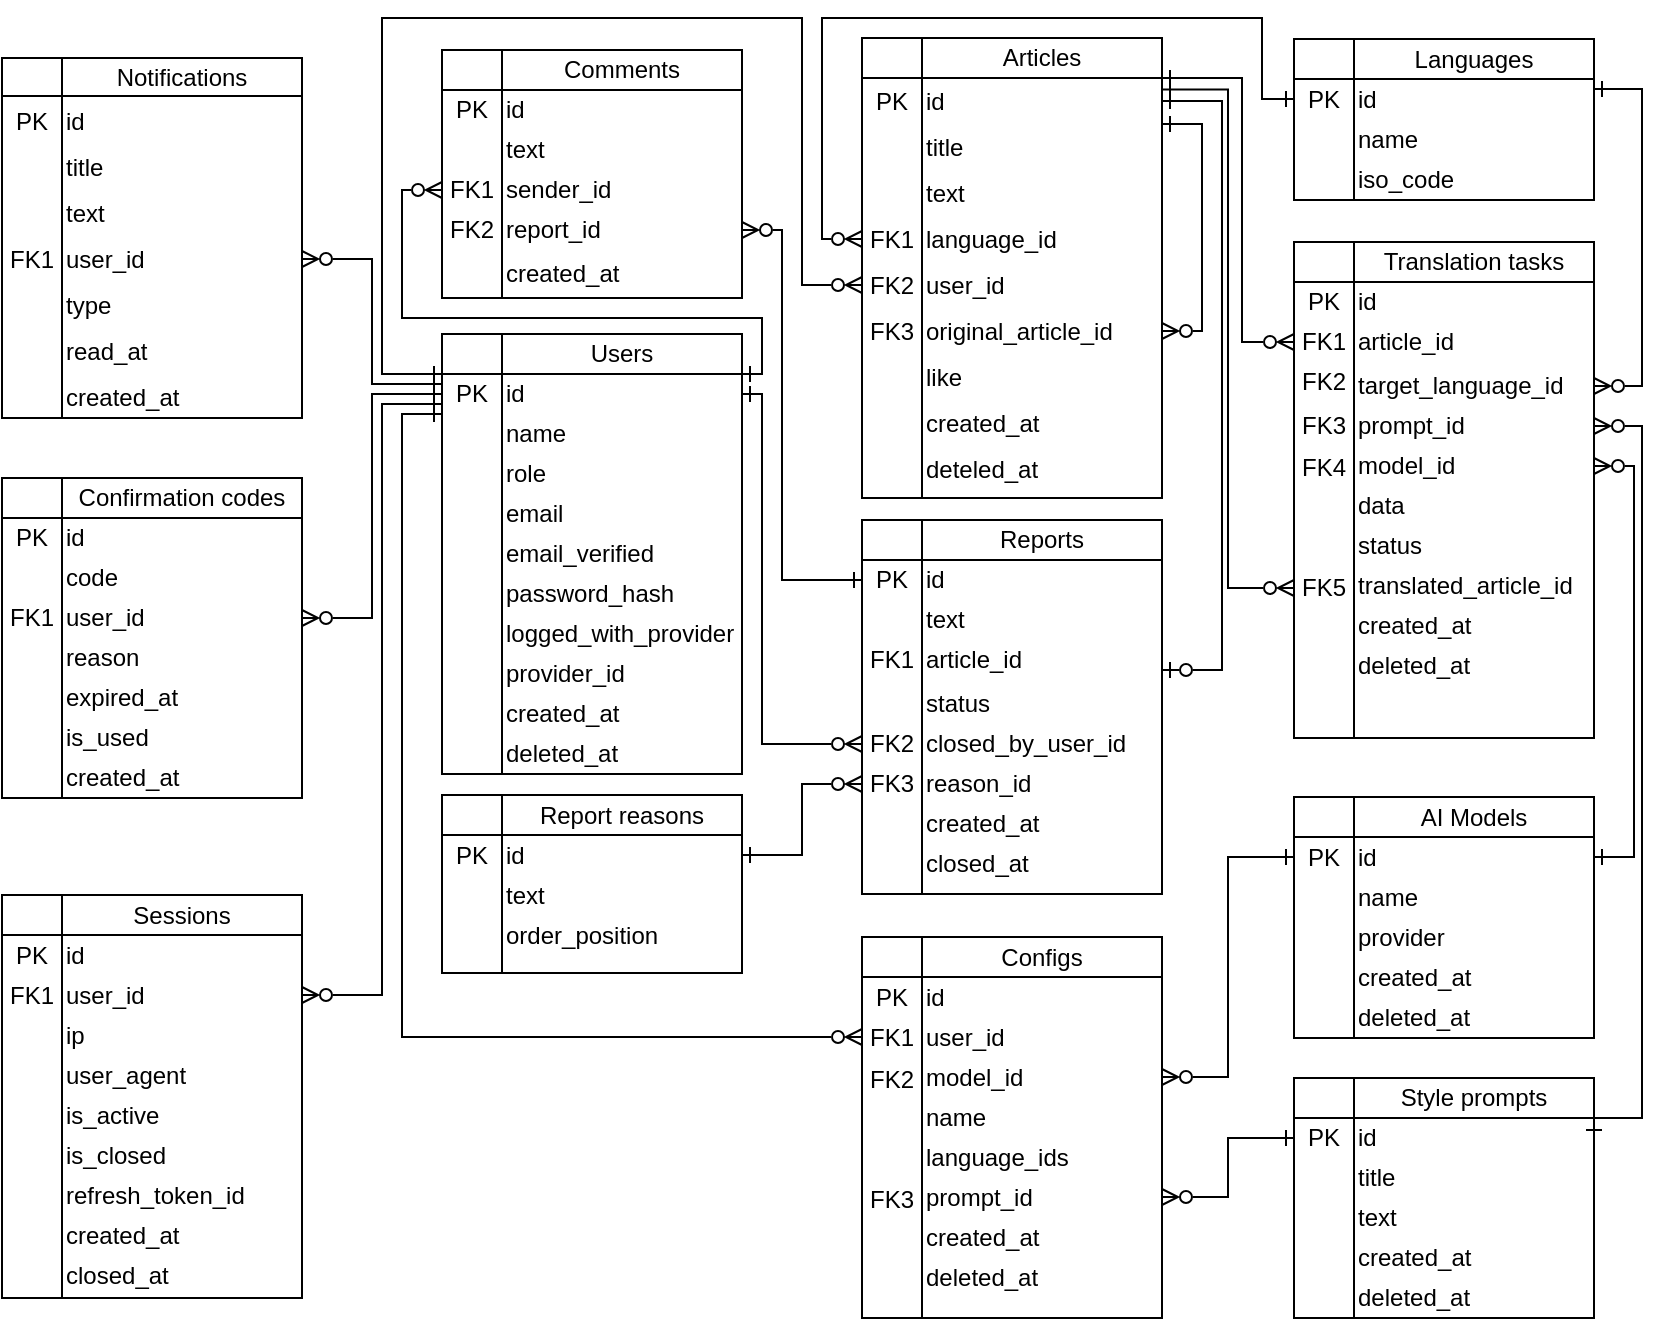 <mxfile version="24.8.3">
  <diagram name="Страница — 1" id="ZFX-WdE172iCxwusnQc_">
    <mxGraphModel dx="1402" dy="414" grid="1" gridSize="10" guides="1" tooltips="1" connect="1" arrows="1" fold="1" page="1" pageScale="1" pageWidth="827" pageHeight="1169" math="0" shadow="0">
      <root>
        <mxCell id="0" />
        <mxCell id="1" parent="0" />
        <mxCell id="6LV5nUp8noVy1dfyO0To-33" value="" style="shape=internalStorage;whiteSpace=wrap;html=1;backgroundOutline=1;dx=30;dy=20;" parent="1" vertex="1">
          <mxGeometry x="-30" y="430" width="150" height="160" as="geometry" />
        </mxCell>
        <mxCell id="6LV5nUp8noVy1dfyO0To-34" value="Confirmation codes" style="text;html=1;align=center;verticalAlign=middle;whiteSpace=wrap;rounded=0;" parent="1" vertex="1">
          <mxGeometry y="430" width="120" height="20" as="geometry" />
        </mxCell>
        <mxCell id="6LV5nUp8noVy1dfyO0To-35" value="id" style="text;html=1;align=left;verticalAlign=middle;whiteSpace=wrap;rounded=0;" parent="1" vertex="1">
          <mxGeometry y="450" width="120" height="20" as="geometry" />
        </mxCell>
        <mxCell id="6LV5nUp8noVy1dfyO0To-36" value="code" style="text;html=1;align=left;verticalAlign=middle;whiteSpace=wrap;rounded=0;" parent="1" vertex="1">
          <mxGeometry y="470" width="120" height="20" as="geometry" />
        </mxCell>
        <mxCell id="6LV5nUp8noVy1dfyO0To-37" value="user_id" style="text;html=1;align=left;verticalAlign=middle;whiteSpace=wrap;rounded=0;" parent="1" vertex="1">
          <mxGeometry y="490" width="120" height="20" as="geometry" />
        </mxCell>
        <mxCell id="6LV5nUp8noVy1dfyO0To-38" value="expired_at" style="text;html=1;align=left;verticalAlign=middle;whiteSpace=wrap;rounded=0;" parent="1" vertex="1">
          <mxGeometry y="530" width="120" height="20" as="geometry" />
        </mxCell>
        <mxCell id="6LV5nUp8noVy1dfyO0To-39" value="is_used" style="text;html=1;align=left;verticalAlign=middle;whiteSpace=wrap;rounded=0;" parent="1" vertex="1">
          <mxGeometry y="550" width="120" height="20" as="geometry" />
        </mxCell>
        <mxCell id="6LV5nUp8noVy1dfyO0To-45" value="PK" style="text;html=1;align=center;verticalAlign=middle;whiteSpace=wrap;rounded=0;" parent="1" vertex="1">
          <mxGeometry x="-30" y="450" width="30" height="20" as="geometry" />
        </mxCell>
        <mxCell id="6LV5nUp8noVy1dfyO0To-19" value="" style="shape=internalStorage;whiteSpace=wrap;html=1;backgroundOutline=1;dx=30;dy=20;" parent="1" vertex="1">
          <mxGeometry x="-30" y="638.5" width="150" height="201.5" as="geometry" />
        </mxCell>
        <mxCell id="6LV5nUp8noVy1dfyO0To-20" value="Sessions" style="text;html=1;align=center;verticalAlign=middle;whiteSpace=wrap;rounded=0;" parent="1" vertex="1">
          <mxGeometry y="638.5" width="120" height="20" as="geometry" />
        </mxCell>
        <mxCell id="6LV5nUp8noVy1dfyO0To-21" value="id" style="text;html=1;align=left;verticalAlign=middle;whiteSpace=wrap;rounded=0;" parent="1" vertex="1">
          <mxGeometry y="658.5" width="120" height="20" as="geometry" />
        </mxCell>
        <mxCell id="6LV5nUp8noVy1dfyO0To-22" value="user_id" style="text;html=1;align=left;verticalAlign=middle;whiteSpace=wrap;rounded=0;" parent="1" vertex="1">
          <mxGeometry y="678.5" width="120" height="20" as="geometry" />
        </mxCell>
        <mxCell id="6LV5nUp8noVy1dfyO0To-23" value="ip" style="text;html=1;align=left;verticalAlign=middle;whiteSpace=wrap;rounded=0;" parent="1" vertex="1">
          <mxGeometry y="698.5" width="120" height="20" as="geometry" />
        </mxCell>
        <mxCell id="6LV5nUp8noVy1dfyO0To-24" value="is_active" style="text;html=1;align=left;verticalAlign=middle;whiteSpace=wrap;rounded=0;" parent="1" vertex="1">
          <mxGeometry y="738.5" width="120" height="20" as="geometry" />
        </mxCell>
        <mxCell id="6LV5nUp8noVy1dfyO0To-25" value="is_closed" style="text;html=1;align=left;verticalAlign=middle;whiteSpace=wrap;rounded=0;" parent="1" vertex="1">
          <mxGeometry y="758.5" width="120" height="20" as="geometry" />
        </mxCell>
        <mxCell id="6LV5nUp8noVy1dfyO0To-31" value="PK" style="text;html=1;align=center;verticalAlign=middle;whiteSpace=wrap;rounded=0;" parent="1" vertex="1">
          <mxGeometry x="-30" y="658.5" width="30" height="20" as="geometry" />
        </mxCell>
        <mxCell id="6LV5nUp8noVy1dfyO0To-46" value="created_at" style="text;html=1;align=left;verticalAlign=middle;whiteSpace=wrap;rounded=0;" parent="1" vertex="1">
          <mxGeometry y="570" width="120" height="20" as="geometry" />
        </mxCell>
        <mxCell id="6LV5nUp8noVy1dfyO0To-47" value="created_at" style="text;html=1;align=left;verticalAlign=middle;whiteSpace=wrap;rounded=0;" parent="1" vertex="1">
          <mxGeometry y="798.5" width="120" height="20" as="geometry" />
        </mxCell>
        <mxCell id="6LV5nUp8noVy1dfyO0To-48" value="closed_at" style="text;html=1;align=left;verticalAlign=middle;whiteSpace=wrap;rounded=0;" parent="1" vertex="1">
          <mxGeometry y="818.5" width="120" height="20" as="geometry" />
        </mxCell>
        <mxCell id="6LV5nUp8noVy1dfyO0To-49" value="FK1" style="text;html=1;align=center;verticalAlign=middle;whiteSpace=wrap;rounded=0;" parent="1" vertex="1">
          <mxGeometry x="-30" y="490" width="30" height="20" as="geometry" />
        </mxCell>
        <mxCell id="6LV5nUp8noVy1dfyO0To-50" value="FK1" style="text;html=1;align=center;verticalAlign=middle;whiteSpace=wrap;rounded=0;" parent="1" vertex="1">
          <mxGeometry x="-30" y="678.5" width="30" height="20" as="geometry" />
        </mxCell>
        <mxCell id="6LV5nUp8noVy1dfyO0To-1" value="" style="shape=internalStorage;whiteSpace=wrap;html=1;backgroundOutline=1;dx=30;dy=20;" parent="1" vertex="1">
          <mxGeometry x="190" y="358" width="150" height="220" as="geometry" />
        </mxCell>
        <mxCell id="6LV5nUp8noVy1dfyO0To-3" value="Users" style="text;html=1;align=center;verticalAlign=middle;whiteSpace=wrap;rounded=0;" parent="1" vertex="1">
          <mxGeometry x="220" y="358" width="120" height="20" as="geometry" />
        </mxCell>
        <mxCell id="URxhVJJjDdqjSUcicKR7-37" style="edgeStyle=orthogonalEdgeStyle;rounded=0;orthogonalLoop=1;jettySize=auto;html=1;exitX=1;exitY=0.5;exitDx=0;exitDy=0;entryX=0;entryY=0.5;entryDx=0;entryDy=0;startArrow=ERone;startFill=0;endArrow=ERzeroToMany;endFill=0;" parent="1" source="6LV5nUp8noVy1dfyO0To-4" target="6LV5nUp8noVy1dfyO0To-130" edge="1">
          <mxGeometry relative="1" as="geometry">
            <Array as="points">
              <mxPoint x="350" y="388" />
              <mxPoint x="350" y="563" />
            </Array>
          </mxGeometry>
        </mxCell>
        <mxCell id="gyIT-0pAaOIaWG7ClcJY-2" style="edgeStyle=orthogonalEdgeStyle;rounded=0;orthogonalLoop=1;jettySize=auto;html=1;exitX=1;exitY=0;exitDx=0;exitDy=0;entryX=0;entryY=0.5;entryDx=0;entryDy=0;startArrow=ERone;startFill=0;endArrow=ERzeroToMany;endFill=0;" edge="1" parent="1" source="6LV5nUp8noVy1dfyO0To-4" target="6LV5nUp8noVy1dfyO0To-143">
          <mxGeometry relative="1" as="geometry">
            <Array as="points">
              <mxPoint x="350" y="378" />
              <mxPoint x="350" y="350" />
              <mxPoint x="170" y="350" />
              <mxPoint x="170" y="286" />
            </Array>
          </mxGeometry>
        </mxCell>
        <mxCell id="6LV5nUp8noVy1dfyO0To-4" value="id" style="text;html=1;align=left;verticalAlign=middle;whiteSpace=wrap;rounded=0;" parent="1" vertex="1">
          <mxGeometry x="220" y="378" width="120" height="20" as="geometry" />
        </mxCell>
        <mxCell id="6LV5nUp8noVy1dfyO0To-5" value="name" style="text;html=1;align=left;verticalAlign=middle;whiteSpace=wrap;rounded=0;" parent="1" vertex="1">
          <mxGeometry x="220" y="398" width="120" height="20" as="geometry" />
        </mxCell>
        <mxCell id="6LV5nUp8noVy1dfyO0To-6" value="role" style="text;html=1;align=left;verticalAlign=middle;whiteSpace=wrap;rounded=0;" parent="1" vertex="1">
          <mxGeometry x="220" y="418" width="120" height="20" as="geometry" />
        </mxCell>
        <mxCell id="6LV5nUp8noVy1dfyO0To-7" value="email" style="text;html=1;align=left;verticalAlign=middle;whiteSpace=wrap;rounded=0;" parent="1" vertex="1">
          <mxGeometry x="220" y="438" width="120" height="20" as="geometry" />
        </mxCell>
        <mxCell id="6LV5nUp8noVy1dfyO0To-8" value="email_verified" style="text;html=1;align=left;verticalAlign=middle;whiteSpace=wrap;rounded=0;" parent="1" vertex="1">
          <mxGeometry x="220" y="458" width="120" height="20" as="geometry" />
        </mxCell>
        <mxCell id="6LV5nUp8noVy1dfyO0To-9" value="password_hash" style="text;html=1;align=left;verticalAlign=middle;whiteSpace=wrap;rounded=0;" parent="1" vertex="1">
          <mxGeometry x="220" y="478" width="120" height="20" as="geometry" />
        </mxCell>
        <mxCell id="6LV5nUp8noVy1dfyO0To-10" value="logged_with_provider" style="text;html=1;align=left;verticalAlign=middle;whiteSpace=wrap;rounded=0;" parent="1" vertex="1">
          <mxGeometry x="220" y="498" width="120" height="20" as="geometry" />
        </mxCell>
        <mxCell id="6LV5nUp8noVy1dfyO0To-12" value="provider_id" style="text;html=1;align=left;verticalAlign=middle;whiteSpace=wrap;rounded=0;" parent="1" vertex="1">
          <mxGeometry x="220" y="518" width="120" height="20" as="geometry" />
        </mxCell>
        <mxCell id="6LV5nUp8noVy1dfyO0To-13" value="created_at" style="text;html=1;align=left;verticalAlign=middle;whiteSpace=wrap;rounded=0;" parent="1" vertex="1">
          <mxGeometry x="220" y="538" width="120" height="20" as="geometry" />
        </mxCell>
        <mxCell id="6LV5nUp8noVy1dfyO0To-14" value="deleted_at" style="text;html=1;align=left;verticalAlign=middle;whiteSpace=wrap;rounded=0;" parent="1" vertex="1">
          <mxGeometry x="220" y="558" width="120" height="20" as="geometry" />
        </mxCell>
        <mxCell id="URxhVJJjDdqjSUcicKR7-40" style="edgeStyle=orthogonalEdgeStyle;rounded=0;orthogonalLoop=1;jettySize=auto;html=1;exitX=0;exitY=0;exitDx=0;exitDy=0;entryX=0;entryY=0.5;entryDx=0;entryDy=0;startArrow=ERone;startFill=0;endArrow=ERzeroToMany;endFill=0;" parent="1" source="6LV5nUp8noVy1dfyO0To-15" target="6LV5nUp8noVy1dfyO0To-77" edge="1">
          <mxGeometry relative="1" as="geometry">
            <Array as="points">
              <mxPoint x="160" y="378" />
              <mxPoint x="160" y="200" />
              <mxPoint x="370" y="200" />
              <mxPoint x="370" y="334" />
            </Array>
          </mxGeometry>
        </mxCell>
        <mxCell id="URxhVJJjDdqjSUcicKR7-41" style="edgeStyle=orthogonalEdgeStyle;rounded=0;orthogonalLoop=1;jettySize=auto;html=1;exitX=0;exitY=0.25;exitDx=0;exitDy=0;entryX=1;entryY=0.5;entryDx=0;entryDy=0;startArrow=ERone;startFill=0;endArrow=ERzeroToMany;endFill=0;" parent="1" source="6LV5nUp8noVy1dfyO0To-15" target="6LV5nUp8noVy1dfyO0To-84" edge="1">
          <mxGeometry relative="1" as="geometry" />
        </mxCell>
        <mxCell id="URxhVJJjDdqjSUcicKR7-42" style="edgeStyle=orthogonalEdgeStyle;rounded=0;orthogonalLoop=1;jettySize=auto;html=1;exitX=0;exitY=0.5;exitDx=0;exitDy=0;entryX=1;entryY=0.5;entryDx=0;entryDy=0;startArrow=ERone;startFill=0;endArrow=ERzeroToMany;endFill=0;" parent="1" source="6LV5nUp8noVy1dfyO0To-15" target="6LV5nUp8noVy1dfyO0To-37" edge="1">
          <mxGeometry relative="1" as="geometry" />
        </mxCell>
        <mxCell id="URxhVJJjDdqjSUcicKR7-43" style="edgeStyle=orthogonalEdgeStyle;rounded=0;orthogonalLoop=1;jettySize=auto;html=1;exitX=0;exitY=0.75;exitDx=0;exitDy=0;entryX=1;entryY=0.5;entryDx=0;entryDy=0;startArrow=ERone;startFill=0;endArrow=ERzeroToMany;endFill=0;" parent="1" source="6LV5nUp8noVy1dfyO0To-15" target="6LV5nUp8noVy1dfyO0To-22" edge="1">
          <mxGeometry relative="1" as="geometry">
            <Array as="points">
              <mxPoint x="160" y="393" />
              <mxPoint x="160" y="689" />
            </Array>
          </mxGeometry>
        </mxCell>
        <mxCell id="gyIT-0pAaOIaWG7ClcJY-1" style="edgeStyle=orthogonalEdgeStyle;rounded=0;orthogonalLoop=1;jettySize=auto;html=1;exitX=0;exitY=1;exitDx=0;exitDy=0;entryX=0;entryY=0.5;entryDx=0;entryDy=0;startArrow=ERone;startFill=0;endArrow=ERzeroToMany;endFill=0;" edge="1" parent="1" source="6LV5nUp8noVy1dfyO0To-15" target="G2iC6kTOo3n6NB2YhTY6-26">
          <mxGeometry relative="1" as="geometry">
            <mxPoint x="180" y="730.8" as="targetPoint" />
            <Array as="points">
              <mxPoint x="170" y="398" />
              <mxPoint x="170" y="709" />
            </Array>
          </mxGeometry>
        </mxCell>
        <mxCell id="6LV5nUp8noVy1dfyO0To-15" value="PK" style="text;html=1;align=center;verticalAlign=middle;whiteSpace=wrap;rounded=0;" parent="1" vertex="1">
          <mxGeometry x="190" y="378" width="30" height="20" as="geometry" />
        </mxCell>
        <mxCell id="6LV5nUp8noVy1dfyO0To-63" value="" style="shape=internalStorage;whiteSpace=wrap;html=1;backgroundOutline=1;dx=30;dy=20;" parent="1" vertex="1">
          <mxGeometry x="400" y="210" width="150" height="230" as="geometry" />
        </mxCell>
        <mxCell id="6LV5nUp8noVy1dfyO0To-64" value="Articles" style="text;html=1;align=center;verticalAlign=middle;whiteSpace=wrap;rounded=0;" parent="1" vertex="1">
          <mxGeometry x="430" y="210" width="120" height="19" as="geometry" />
        </mxCell>
        <mxCell id="URxhVJJjDdqjSUcicKR7-27" style="edgeStyle=orthogonalEdgeStyle;rounded=0;orthogonalLoop=1;jettySize=auto;html=1;exitX=1;exitY=0;exitDx=0;exitDy=0;entryX=0;entryY=0.5;entryDx=0;entryDy=0;endArrow=ERzeroToMany;endFill=0;startArrow=ERone;startFill=0;" parent="1" source="6LV5nUp8noVy1dfyO0To-65" target="6LV5nUp8noVy1dfyO0To-161" edge="1">
          <mxGeometry relative="1" as="geometry">
            <Array as="points">
              <mxPoint x="590" y="230" />
              <mxPoint x="590" y="362" />
            </Array>
          </mxGeometry>
        </mxCell>
        <mxCell id="URxhVJJjDdqjSUcicKR7-29" style="edgeStyle=orthogonalEdgeStyle;rounded=0;orthogonalLoop=1;jettySize=auto;html=1;exitX=1;exitY=0.5;exitDx=0;exitDy=0;entryX=1;entryY=0.75;entryDx=0;entryDy=0;startArrow=ERone;startFill=0;endArrow=ERzeroToOne;endFill=0;" parent="1" source="6LV5nUp8noVy1dfyO0To-65" target="6LV5nUp8noVy1dfyO0To-124" edge="1">
          <mxGeometry relative="1" as="geometry">
            <Array as="points">
              <mxPoint x="580" y="242" />
              <mxPoint x="580" y="526" />
            </Array>
          </mxGeometry>
        </mxCell>
        <mxCell id="URxhVJJjDdqjSUcicKR7-33" style="edgeStyle=orthogonalEdgeStyle;rounded=0;orthogonalLoop=1;jettySize=auto;html=1;exitX=1;exitY=1;exitDx=0;exitDy=0;entryX=1;entryY=0.5;entryDx=0;entryDy=0;startArrow=ERone;startFill=0;endArrow=ERzeroToMany;endFill=0;" parent="1" source="6LV5nUp8noVy1dfyO0To-65" target="6LV5nUp8noVy1dfyO0To-71" edge="1">
          <mxGeometry relative="1" as="geometry">
            <Array as="points">
              <mxPoint x="570" y="253" />
              <mxPoint x="570" y="356" />
            </Array>
          </mxGeometry>
        </mxCell>
        <mxCell id="6LV5nUp8noVy1dfyO0To-65" value="id" style="text;html=1;align=left;verticalAlign=middle;whiteSpace=wrap;rounded=0;" parent="1" vertex="1">
          <mxGeometry x="430" y="230" width="120" height="23" as="geometry" />
        </mxCell>
        <mxCell id="6LV5nUp8noVy1dfyO0To-66" value="title" style="text;html=1;align=left;verticalAlign=middle;whiteSpace=wrap;rounded=0;" parent="1" vertex="1">
          <mxGeometry x="430" y="253" width="120" height="23" as="geometry" />
        </mxCell>
        <mxCell id="6LV5nUp8noVy1dfyO0To-67" value="text" style="text;html=1;align=left;verticalAlign=middle;whiteSpace=wrap;rounded=0;" parent="1" vertex="1">
          <mxGeometry x="430" y="276" width="120" height="23" as="geometry" />
        </mxCell>
        <mxCell id="6LV5nUp8noVy1dfyO0To-68" value="language_id" style="text;html=1;align=left;verticalAlign=middle;whiteSpace=wrap;rounded=0;" parent="1" vertex="1">
          <mxGeometry x="430" y="299" width="120" height="23" as="geometry" />
        </mxCell>
        <mxCell id="6LV5nUp8noVy1dfyO0To-69" value="user_id" style="text;html=1;align=left;verticalAlign=middle;whiteSpace=wrap;rounded=0;" parent="1" vertex="1">
          <mxGeometry x="430" y="322" width="120" height="23" as="geometry" />
        </mxCell>
        <mxCell id="6LV5nUp8noVy1dfyO0To-70" value="PK" style="text;html=1;align=center;verticalAlign=middle;whiteSpace=wrap;rounded=0;" parent="1" vertex="1">
          <mxGeometry x="400" y="230" width="30" height="23" as="geometry" />
        </mxCell>
        <mxCell id="6LV5nUp8noVy1dfyO0To-71" value="original_article_id" style="text;html=1;align=left;verticalAlign=middle;whiteSpace=wrap;rounded=0;" parent="1" vertex="1">
          <mxGeometry x="430" y="345" width="120" height="23" as="geometry" />
        </mxCell>
        <mxCell id="6LV5nUp8noVy1dfyO0To-72" value="like" style="text;html=1;align=left;verticalAlign=middle;whiteSpace=wrap;rounded=0;" parent="1" vertex="1">
          <mxGeometry x="430" y="368" width="120" height="23" as="geometry" />
        </mxCell>
        <mxCell id="6LV5nUp8noVy1dfyO0To-74" value="created_at" style="text;html=1;align=left;verticalAlign=middle;whiteSpace=wrap;rounded=0;" parent="1" vertex="1">
          <mxGeometry x="430" y="391" width="120" height="23" as="geometry" />
        </mxCell>
        <mxCell id="6LV5nUp8noVy1dfyO0To-75" value="deteled_at" style="text;html=1;align=left;verticalAlign=middle;whiteSpace=wrap;rounded=0;" parent="1" vertex="1">
          <mxGeometry x="430" y="414" width="120" height="23" as="geometry" />
        </mxCell>
        <mxCell id="6LV5nUp8noVy1dfyO0To-76" value="FK1" style="text;html=1;align=center;verticalAlign=middle;whiteSpace=wrap;rounded=0;" parent="1" vertex="1">
          <mxGeometry x="400" y="299" width="30" height="23" as="geometry" />
        </mxCell>
        <mxCell id="6LV5nUp8noVy1dfyO0To-77" value="FK2" style="text;html=1;align=center;verticalAlign=middle;whiteSpace=wrap;rounded=0;" parent="1" vertex="1">
          <mxGeometry x="400" y="322" width="30" height="23" as="geometry" />
        </mxCell>
        <mxCell id="6LV5nUp8noVy1dfyO0To-78" value="FK3" style="text;html=1;align=center;verticalAlign=middle;whiteSpace=wrap;rounded=0;" parent="1" vertex="1">
          <mxGeometry x="400" y="345" width="30" height="23" as="geometry" />
        </mxCell>
        <mxCell id="6LV5nUp8noVy1dfyO0To-79" value="" style="shape=internalStorage;whiteSpace=wrap;html=1;backgroundOutline=1;dx=30;dy=19;" parent="1" vertex="1">
          <mxGeometry x="-30" y="220" width="150" height="180" as="geometry" />
        </mxCell>
        <mxCell id="6LV5nUp8noVy1dfyO0To-80" value="Notifications" style="text;html=1;align=center;verticalAlign=middle;whiteSpace=wrap;rounded=0;" parent="1" vertex="1">
          <mxGeometry y="220" width="120" height="19" as="geometry" />
        </mxCell>
        <mxCell id="6LV5nUp8noVy1dfyO0To-81" value="id" style="text;html=1;align=left;verticalAlign=middle;whiteSpace=wrap;rounded=0;" parent="1" vertex="1">
          <mxGeometry y="240" width="120" height="23" as="geometry" />
        </mxCell>
        <mxCell id="6LV5nUp8noVy1dfyO0To-82" value="title" style="text;html=1;align=left;verticalAlign=middle;whiteSpace=wrap;rounded=0;" parent="1" vertex="1">
          <mxGeometry y="263" width="120" height="23" as="geometry" />
        </mxCell>
        <mxCell id="6LV5nUp8noVy1dfyO0To-83" value="text" style="text;html=1;align=left;verticalAlign=middle;whiteSpace=wrap;rounded=0;" parent="1" vertex="1">
          <mxGeometry y="286" width="120" height="23" as="geometry" />
        </mxCell>
        <mxCell id="6LV5nUp8noVy1dfyO0To-84" value="user_id" style="text;html=1;align=left;verticalAlign=middle;whiteSpace=wrap;rounded=0;" parent="1" vertex="1">
          <mxGeometry y="309" width="120" height="23" as="geometry" />
        </mxCell>
        <mxCell id="6LV5nUp8noVy1dfyO0To-86" value="PK" style="text;html=1;align=center;verticalAlign=middle;whiteSpace=wrap;rounded=0;" parent="1" vertex="1">
          <mxGeometry x="-30" y="240" width="30" height="23" as="geometry" />
        </mxCell>
        <mxCell id="6LV5nUp8noVy1dfyO0To-94" value="type" style="text;html=1;align=left;verticalAlign=middle;whiteSpace=wrap;rounded=0;" parent="1" vertex="1">
          <mxGeometry y="332" width="120" height="23" as="geometry" />
        </mxCell>
        <mxCell id="6LV5nUp8noVy1dfyO0To-95" value="read_at" style="text;html=1;align=left;verticalAlign=middle;whiteSpace=wrap;rounded=0;" parent="1" vertex="1">
          <mxGeometry y="355" width="120" height="23" as="geometry" />
        </mxCell>
        <mxCell id="6LV5nUp8noVy1dfyO0To-96" value="created_at" style="text;html=1;align=left;verticalAlign=middle;whiteSpace=wrap;rounded=0;" parent="1" vertex="1">
          <mxGeometry y="378" width="120" height="23" as="geometry" />
        </mxCell>
        <mxCell id="6LV5nUp8noVy1dfyO0To-97" value="FK1" style="text;html=1;align=center;verticalAlign=middle;whiteSpace=wrap;rounded=0;" parent="1" vertex="1">
          <mxGeometry x="-30" y="309" width="30" height="23" as="geometry" />
        </mxCell>
        <mxCell id="6LV5nUp8noVy1dfyO0To-109" value="" style="shape=internalStorage;whiteSpace=wrap;html=1;backgroundOutline=1;dx=30;dy=20;" parent="1" vertex="1">
          <mxGeometry x="190" y="588.5" width="150" height="89" as="geometry" />
        </mxCell>
        <mxCell id="6LV5nUp8noVy1dfyO0To-110" value="Report reasons" style="text;html=1;align=center;verticalAlign=middle;whiteSpace=wrap;rounded=0;" parent="1" vertex="1">
          <mxGeometry x="220" y="588.5" width="120" height="20" as="geometry" />
        </mxCell>
        <mxCell id="URxhVJJjDdqjSUcicKR7-38" style="edgeStyle=orthogonalEdgeStyle;rounded=0;orthogonalLoop=1;jettySize=auto;html=1;exitX=1;exitY=0.5;exitDx=0;exitDy=0;entryX=0;entryY=0.5;entryDx=0;entryDy=0;startArrow=ERone;startFill=0;endArrow=ERzeroToMany;endFill=0;" parent="1" source="6LV5nUp8noVy1dfyO0To-111" target="G2iC6kTOo3n6NB2YhTY6-32" edge="1">
          <mxGeometry relative="1" as="geometry" />
        </mxCell>
        <mxCell id="6LV5nUp8noVy1dfyO0To-111" value="id" style="text;html=1;align=left;verticalAlign=middle;whiteSpace=wrap;rounded=0;" parent="1" vertex="1">
          <mxGeometry x="220" y="608.5" width="120" height="20" as="geometry" />
        </mxCell>
        <mxCell id="6LV5nUp8noVy1dfyO0To-112" value="text" style="text;html=1;align=left;verticalAlign=middle;whiteSpace=wrap;rounded=0;" parent="1" vertex="1">
          <mxGeometry x="220" y="628.5" width="120" height="20" as="geometry" />
        </mxCell>
        <mxCell id="6LV5nUp8noVy1dfyO0To-113" value="order_position" style="text;html=1;align=left;verticalAlign=middle;whiteSpace=wrap;rounded=0;" parent="1" vertex="1">
          <mxGeometry x="220" y="648.5" width="120" height="20" as="geometry" />
        </mxCell>
        <mxCell id="6LV5nUp8noVy1dfyO0To-116" value="PK" style="text;html=1;align=center;verticalAlign=middle;whiteSpace=wrap;rounded=0;" parent="1" vertex="1">
          <mxGeometry x="190" y="608.5" width="30" height="20" as="geometry" />
        </mxCell>
        <mxCell id="6LV5nUp8noVy1dfyO0To-120" value="" style="shape=internalStorage;whiteSpace=wrap;html=1;backgroundOutline=1;dx=30;dy=20;" parent="1" vertex="1">
          <mxGeometry x="400" y="451" width="150" height="187" as="geometry" />
        </mxCell>
        <mxCell id="6LV5nUp8noVy1dfyO0To-121" value="Reports" style="text;html=1;align=center;verticalAlign=middle;whiteSpace=wrap;rounded=0;" parent="1" vertex="1">
          <mxGeometry x="430" y="451" width="120" height="20" as="geometry" />
        </mxCell>
        <mxCell id="6LV5nUp8noVy1dfyO0To-122" value="id" style="text;html=1;align=left;verticalAlign=middle;whiteSpace=wrap;rounded=0;" parent="1" vertex="1">
          <mxGeometry x="430" y="471" width="120" height="20" as="geometry" />
        </mxCell>
        <mxCell id="6LV5nUp8noVy1dfyO0To-123" value="text" style="text;html=1;align=left;verticalAlign=middle;whiteSpace=wrap;rounded=0;" parent="1" vertex="1">
          <mxGeometry x="430" y="491" width="120" height="20" as="geometry" />
        </mxCell>
        <mxCell id="6LV5nUp8noVy1dfyO0To-124" value="article_id" style="text;html=1;align=left;verticalAlign=middle;whiteSpace=wrap;rounded=0;" parent="1" vertex="1">
          <mxGeometry x="430" y="511" width="120" height="20" as="geometry" />
        </mxCell>
        <mxCell id="URxhVJJjDdqjSUcicKR7-39" style="edgeStyle=orthogonalEdgeStyle;rounded=0;orthogonalLoop=1;jettySize=auto;html=1;exitX=0;exitY=0.5;exitDx=0;exitDy=0;entryX=1;entryY=0.5;entryDx=0;entryDy=0;startArrow=ERone;startFill=0;endArrow=ERzeroToMany;endFill=0;" parent="1" source="6LV5nUp8noVy1dfyO0To-125" target="6LV5nUp8noVy1dfyO0To-138" edge="1">
          <mxGeometry relative="1" as="geometry">
            <Array as="points">
              <mxPoint x="360" y="481" />
              <mxPoint x="360" y="306" />
            </Array>
          </mxGeometry>
        </mxCell>
        <mxCell id="6LV5nUp8noVy1dfyO0To-125" value="PK" style="text;html=1;align=center;verticalAlign=middle;whiteSpace=wrap;rounded=0;" parent="1" vertex="1">
          <mxGeometry x="400" y="471" width="30" height="20" as="geometry" />
        </mxCell>
        <mxCell id="6LV5nUp8noVy1dfyO0To-126" value="status" style="text;html=1;align=left;verticalAlign=middle;whiteSpace=wrap;rounded=0;" parent="1" vertex="1">
          <mxGeometry x="430" y="533" width="120" height="20" as="geometry" />
        </mxCell>
        <mxCell id="6LV5nUp8noVy1dfyO0To-127" value="reason_id" style="text;html=1;align=left;verticalAlign=middle;whiteSpace=wrap;rounded=0;" parent="1" vertex="1">
          <mxGeometry x="430" y="573" width="120" height="20" as="geometry" />
        </mxCell>
        <mxCell id="6LV5nUp8noVy1dfyO0To-128" value="closed_by_user_id" style="text;html=1;align=left;verticalAlign=middle;whiteSpace=wrap;rounded=0;" parent="1" vertex="1">
          <mxGeometry x="430" y="553" width="120" height="20" as="geometry" />
        </mxCell>
        <mxCell id="6LV5nUp8noVy1dfyO0To-129" value="FK1" style="text;html=1;align=center;verticalAlign=middle;whiteSpace=wrap;rounded=0;" parent="1" vertex="1">
          <mxGeometry x="400" y="511" width="30" height="20" as="geometry" />
        </mxCell>
        <mxCell id="6LV5nUp8noVy1dfyO0To-130" value="FK2" style="text;html=1;align=center;verticalAlign=middle;whiteSpace=wrap;rounded=0;" parent="1" vertex="1">
          <mxGeometry x="400" y="553" width="30" height="20" as="geometry" />
        </mxCell>
        <mxCell id="6LV5nUp8noVy1dfyO0To-131" value="created_at" style="text;html=1;align=left;verticalAlign=middle;whiteSpace=wrap;rounded=0;" parent="1" vertex="1">
          <mxGeometry x="430" y="593" width="120" height="20" as="geometry" />
        </mxCell>
        <mxCell id="6LV5nUp8noVy1dfyO0To-132" value="closed_at" style="text;html=1;align=left;verticalAlign=middle;whiteSpace=wrap;rounded=0;" parent="1" vertex="1">
          <mxGeometry x="430" y="613" width="120" height="20" as="geometry" />
        </mxCell>
        <mxCell id="6LV5nUp8noVy1dfyO0To-134" value="" style="shape=internalStorage;whiteSpace=wrap;html=1;backgroundOutline=1;dx=30;dy=20;" parent="1" vertex="1">
          <mxGeometry x="190" y="216" width="150" height="124" as="geometry" />
        </mxCell>
        <mxCell id="6LV5nUp8noVy1dfyO0To-135" value="Comments" style="text;html=1;align=center;verticalAlign=middle;whiteSpace=wrap;rounded=0;" parent="1" vertex="1">
          <mxGeometry x="220" y="216" width="120" height="20" as="geometry" />
        </mxCell>
        <mxCell id="6LV5nUp8noVy1dfyO0To-136" value="id" style="text;html=1;align=left;verticalAlign=middle;whiteSpace=wrap;rounded=0;" parent="1" vertex="1">
          <mxGeometry x="220" y="236" width="120" height="20" as="geometry" />
        </mxCell>
        <mxCell id="6LV5nUp8noVy1dfyO0To-137" value="text" style="text;html=1;align=left;verticalAlign=middle;whiteSpace=wrap;rounded=0;" parent="1" vertex="1">
          <mxGeometry x="220" y="256" width="120" height="20" as="geometry" />
        </mxCell>
        <mxCell id="6LV5nUp8noVy1dfyO0To-138" value="report_id" style="text;html=1;align=left;verticalAlign=middle;whiteSpace=wrap;rounded=0;" parent="1" vertex="1">
          <mxGeometry x="220" y="296" width="120" height="20" as="geometry" />
        </mxCell>
        <mxCell id="6LV5nUp8noVy1dfyO0To-139" value="PK" style="text;html=1;align=center;verticalAlign=middle;whiteSpace=wrap;rounded=0;" parent="1" vertex="1">
          <mxGeometry x="190" y="236" width="30" height="20" as="geometry" />
        </mxCell>
        <mxCell id="6LV5nUp8noVy1dfyO0To-140" value="sender_id" style="text;html=1;align=left;verticalAlign=middle;whiteSpace=wrap;rounded=0;" parent="1" vertex="1">
          <mxGeometry x="220" y="276" width="120" height="20" as="geometry" />
        </mxCell>
        <mxCell id="6LV5nUp8noVy1dfyO0To-141" value="created_at" style="text;html=1;align=left;verticalAlign=middle;whiteSpace=wrap;rounded=0;" parent="1" vertex="1">
          <mxGeometry x="220" y="318" width="120" height="20" as="geometry" />
        </mxCell>
        <mxCell id="6LV5nUp8noVy1dfyO0To-143" value="FK1" style="text;html=1;align=center;verticalAlign=middle;whiteSpace=wrap;rounded=0;" parent="1" vertex="1">
          <mxGeometry x="190" y="276" width="30" height="20" as="geometry" />
        </mxCell>
        <mxCell id="6LV5nUp8noVy1dfyO0To-144" value="FK2" style="text;html=1;align=center;verticalAlign=middle;whiteSpace=wrap;rounded=0;" parent="1" vertex="1">
          <mxGeometry x="190" y="296" width="30" height="20" as="geometry" />
        </mxCell>
        <mxCell id="6LV5nUp8noVy1dfyO0To-148" value="" style="shape=internalStorage;whiteSpace=wrap;html=1;backgroundOutline=1;dx=30;dy=20;" parent="1" vertex="1">
          <mxGeometry x="616" y="312" width="150" height="248" as="geometry" />
        </mxCell>
        <mxCell id="6LV5nUp8noVy1dfyO0To-149" value="Translation tasks" style="text;html=1;align=center;verticalAlign=middle;whiteSpace=wrap;rounded=0;" parent="1" vertex="1">
          <mxGeometry x="646" y="312" width="120" height="20" as="geometry" />
        </mxCell>
        <mxCell id="6LV5nUp8noVy1dfyO0To-150" value="id" style="text;html=1;align=left;verticalAlign=middle;whiteSpace=wrap;rounded=0;" parent="1" vertex="1">
          <mxGeometry x="646" y="332" width="120" height="20" as="geometry" />
        </mxCell>
        <mxCell id="6LV5nUp8noVy1dfyO0To-151" value="article_id" style="text;html=1;align=left;verticalAlign=middle;whiteSpace=wrap;rounded=0;" parent="1" vertex="1">
          <mxGeometry x="646" y="352" width="120" height="20" as="geometry" />
        </mxCell>
        <mxCell id="6LV5nUp8noVy1dfyO0To-153" value="PK" style="text;html=1;align=center;verticalAlign=middle;whiteSpace=wrap;rounded=0;" parent="1" vertex="1">
          <mxGeometry x="616" y="332" width="30" height="20" as="geometry" />
        </mxCell>
        <mxCell id="6LV5nUp8noVy1dfyO0To-154" value="target_language_id" style="text;html=1;align=left;verticalAlign=middle;whiteSpace=wrap;rounded=0;" parent="1" vertex="1">
          <mxGeometry x="646" y="374" width="120" height="20" as="geometry" />
        </mxCell>
        <mxCell id="6LV5nUp8noVy1dfyO0To-155" value="status" style="text;html=1;align=left;verticalAlign=middle;whiteSpace=wrap;rounded=0;" parent="1" vertex="1">
          <mxGeometry x="646" y="454" width="120" height="20" as="geometry" />
        </mxCell>
        <mxCell id="6LV5nUp8noVy1dfyO0To-156" value="translated_article_id" style="text;html=1;align=left;verticalAlign=middle;whiteSpace=wrap;rounded=0;" parent="1" vertex="1">
          <mxGeometry x="646" y="474" width="120" height="20" as="geometry" />
        </mxCell>
        <mxCell id="6LV5nUp8noVy1dfyO0To-157" value="FK2" style="text;html=1;align=center;verticalAlign=middle;whiteSpace=wrap;rounded=0;" parent="1" vertex="1">
          <mxGeometry x="616" y="372" width="30" height="20" as="geometry" />
        </mxCell>
        <mxCell id="6LV5nUp8noVy1dfyO0To-158" value="FK3" style="text;html=1;align=center;verticalAlign=middle;whiteSpace=wrap;rounded=0;" parent="1" vertex="1">
          <mxGeometry x="616" y="394" width="30" height="20" as="geometry" />
        </mxCell>
        <mxCell id="6LV5nUp8noVy1dfyO0To-159" value="created_at" style="text;html=1;align=left;verticalAlign=middle;whiteSpace=wrap;rounded=0;" parent="1" vertex="1">
          <mxGeometry x="646" y="494" width="120" height="20" as="geometry" />
        </mxCell>
        <mxCell id="6LV5nUp8noVy1dfyO0To-160" value="deleted_at" style="text;html=1;align=left;verticalAlign=middle;whiteSpace=wrap;rounded=0;" parent="1" vertex="1">
          <mxGeometry x="646" y="514" width="120" height="20" as="geometry" />
        </mxCell>
        <mxCell id="6LV5nUp8noVy1dfyO0To-161" value="FK1" style="text;html=1;align=center;verticalAlign=middle;whiteSpace=wrap;rounded=0;" parent="1" vertex="1">
          <mxGeometry x="616" y="352" width="30" height="20" as="geometry" />
        </mxCell>
        <mxCell id="6LV5nUp8noVy1dfyO0To-162" value="FK4" style="text;html=1;align=center;verticalAlign=middle;whiteSpace=wrap;rounded=0;" parent="1" vertex="1">
          <mxGeometry x="616" y="415" width="30" height="20" as="geometry" />
        </mxCell>
        <mxCell id="G2iC6kTOo3n6NB2YhTY6-1" value="" style="shape=internalStorage;whiteSpace=wrap;html=1;backgroundOutline=1;dx=30;dy=20;" parent="1" vertex="1">
          <mxGeometry x="616" y="730" width="150" height="120" as="geometry" />
        </mxCell>
        <mxCell id="G2iC6kTOo3n6NB2YhTY6-2" value="Style prompts" style="text;html=1;align=center;verticalAlign=middle;whiteSpace=wrap;rounded=0;" parent="1" vertex="1">
          <mxGeometry x="646" y="730" width="120" height="20" as="geometry" />
        </mxCell>
        <mxCell id="URxhVJJjDdqjSUcicKR7-32" style="edgeStyle=orthogonalEdgeStyle;rounded=0;orthogonalLoop=1;jettySize=auto;html=1;exitX=1;exitY=0.5;exitDx=0;exitDy=0;entryX=1;entryY=0.5;entryDx=0;entryDy=0;startArrow=ERone;startFill=0;endArrow=ERzeroToMany;endFill=0;" parent="1" source="G2iC6kTOo3n6NB2YhTY6-3" target="URxhVJJjDdqjSUcicKR7-20" edge="1">
          <mxGeometry relative="1" as="geometry">
            <Array as="points">
              <mxPoint x="766" y="750" />
              <mxPoint x="790" y="750" />
              <mxPoint x="790" y="404" />
            </Array>
          </mxGeometry>
        </mxCell>
        <mxCell id="G2iC6kTOo3n6NB2YhTY6-3" value="id" style="text;html=1;align=left;verticalAlign=middle;whiteSpace=wrap;rounded=0;" parent="1" vertex="1">
          <mxGeometry x="646" y="750" width="120" height="20" as="geometry" />
        </mxCell>
        <mxCell id="G2iC6kTOo3n6NB2YhTY6-4" value="title" style="text;html=1;align=left;verticalAlign=middle;whiteSpace=wrap;rounded=0;" parent="1" vertex="1">
          <mxGeometry x="646" y="770" width="120" height="20" as="geometry" />
        </mxCell>
        <mxCell id="URxhVJJjDdqjSUcicKR7-34" style="edgeStyle=orthogonalEdgeStyle;rounded=0;orthogonalLoop=1;jettySize=auto;html=1;exitX=0;exitY=0.5;exitDx=0;exitDy=0;entryX=1;entryY=0.5;entryDx=0;entryDy=0;startArrow=ERone;startFill=0;endArrow=ERzeroToMany;endFill=0;" parent="1" source="G2iC6kTOo3n6NB2YhTY6-6" target="URxhVJJjDdqjSUcicKR7-4" edge="1">
          <mxGeometry relative="1" as="geometry" />
        </mxCell>
        <mxCell id="G2iC6kTOo3n6NB2YhTY6-6" value="PK" style="text;html=1;align=center;verticalAlign=middle;whiteSpace=wrap;rounded=0;" parent="1" vertex="1">
          <mxGeometry x="616" y="750" width="30" height="20" as="geometry" />
        </mxCell>
        <mxCell id="G2iC6kTOo3n6NB2YhTY6-16" value="created_at" style="text;html=1;align=left;verticalAlign=middle;whiteSpace=wrap;rounded=0;" parent="1" vertex="1">
          <mxGeometry x="646" y="810" width="120" height="20" as="geometry" />
        </mxCell>
        <mxCell id="G2iC6kTOo3n6NB2YhTY6-17" value="deleted_at" style="text;html=1;align=left;verticalAlign=middle;whiteSpace=wrap;rounded=0;" parent="1" vertex="1">
          <mxGeometry x="646" y="830" width="120" height="20" as="geometry" />
        </mxCell>
        <mxCell id="G2iC6kTOo3n6NB2YhTY6-18" value="" style="shape=internalStorage;whiteSpace=wrap;html=1;backgroundOutline=1;dx=30;dy=20;" parent="1" vertex="1">
          <mxGeometry x="400" y="659.5" width="150" height="190.5" as="geometry" />
        </mxCell>
        <mxCell id="G2iC6kTOo3n6NB2YhTY6-19" value="Configs" style="text;html=1;align=center;verticalAlign=middle;whiteSpace=wrap;rounded=0;" parent="1" vertex="1">
          <mxGeometry x="430" y="659.5" width="120" height="20" as="geometry" />
        </mxCell>
        <mxCell id="G2iC6kTOo3n6NB2YhTY6-20" value="id" style="text;html=1;align=left;verticalAlign=middle;whiteSpace=wrap;rounded=0;" parent="1" vertex="1">
          <mxGeometry x="430" y="679.5" width="120" height="20" as="geometry" />
        </mxCell>
        <mxCell id="G2iC6kTOo3n6NB2YhTY6-21" value="user_id" style="text;html=1;align=left;verticalAlign=middle;whiteSpace=wrap;rounded=0;" parent="1" vertex="1">
          <mxGeometry x="430" y="699.5" width="120" height="20" as="geometry" />
        </mxCell>
        <mxCell id="G2iC6kTOo3n6NB2YhTY6-22" value="PK" style="text;html=1;align=center;verticalAlign=middle;whiteSpace=wrap;rounded=0;" parent="1" vertex="1">
          <mxGeometry x="400" y="679.5" width="30" height="20" as="geometry" />
        </mxCell>
        <mxCell id="G2iC6kTOo3n6NB2YhTY6-23" value="model_id" style="text;html=1;align=left;verticalAlign=middle;whiteSpace=wrap;rounded=0;" parent="1" vertex="1">
          <mxGeometry x="430" y="719.5" width="120" height="20" as="geometry" />
        </mxCell>
        <mxCell id="G2iC6kTOo3n6NB2YhTY6-24" value="language_ids" style="text;html=1;align=left;verticalAlign=middle;whiteSpace=wrap;rounded=0;" parent="1" vertex="1">
          <mxGeometry x="430" y="759.5" width="120" height="20" as="geometry" />
        </mxCell>
        <mxCell id="G2iC6kTOo3n6NB2YhTY6-25" value="name" style="text;html=1;align=left;verticalAlign=middle;whiteSpace=wrap;rounded=0;" parent="1" vertex="1">
          <mxGeometry x="430" y="739.5" width="120" height="20" as="geometry" />
        </mxCell>
        <mxCell id="G2iC6kTOo3n6NB2YhTY6-26" value="FK1" style="text;html=1;align=center;verticalAlign=middle;whiteSpace=wrap;rounded=0;" parent="1" vertex="1">
          <mxGeometry x="400" y="699.5" width="30" height="20" as="geometry" />
        </mxCell>
        <mxCell id="G2iC6kTOo3n6NB2YhTY6-27" value="FK2" style="text;html=1;align=center;verticalAlign=middle;whiteSpace=wrap;rounded=0;" parent="1" vertex="1">
          <mxGeometry x="400" y="720.5" width="30" height="20" as="geometry" />
        </mxCell>
        <mxCell id="G2iC6kTOo3n6NB2YhTY6-32" value="FK3" style="text;html=1;align=center;verticalAlign=middle;whiteSpace=wrap;rounded=0;" parent="1" vertex="1">
          <mxGeometry x="400" y="573" width="30" height="20" as="geometry" />
        </mxCell>
        <mxCell id="G2iC6kTOo3n6NB2YhTY6-40" value="" style="shape=internalStorage;whiteSpace=wrap;html=1;backgroundOutline=1;dx=30;dy=20;" parent="1" vertex="1">
          <mxGeometry x="616" y="210.5" width="150" height="80.5" as="geometry" />
        </mxCell>
        <mxCell id="G2iC6kTOo3n6NB2YhTY6-41" value="Languages" style="text;html=1;align=center;verticalAlign=middle;whiteSpace=wrap;rounded=0;" parent="1" vertex="1">
          <mxGeometry x="646" y="210.5" width="120" height="20" as="geometry" />
        </mxCell>
        <mxCell id="G2iC6kTOo3n6NB2YhTY6-42" value="id" style="text;html=1;align=left;verticalAlign=middle;whiteSpace=wrap;rounded=0;" parent="1" vertex="1">
          <mxGeometry x="646" y="230.5" width="120" height="20" as="geometry" />
        </mxCell>
        <mxCell id="G2iC6kTOo3n6NB2YhTY6-43" value="name" style="text;html=1;align=left;verticalAlign=middle;whiteSpace=wrap;rounded=0;" parent="1" vertex="1">
          <mxGeometry x="646" y="250.5" width="120" height="20" as="geometry" />
        </mxCell>
        <mxCell id="G2iC6kTOo3n6NB2YhTY6-44" value="iso_code" style="text;html=1;align=left;verticalAlign=middle;whiteSpace=wrap;rounded=0;" parent="1" vertex="1">
          <mxGeometry x="646" y="270.5" width="120" height="20" as="geometry" />
        </mxCell>
        <mxCell id="URxhVJJjDdqjSUcicKR7-36" style="edgeStyle=orthogonalEdgeStyle;rounded=0;orthogonalLoop=1;jettySize=auto;html=1;exitX=0;exitY=0.5;exitDx=0;exitDy=0;entryX=0;entryY=0.5;entryDx=0;entryDy=0;startArrow=ERone;startFill=0;endArrow=ERzeroToMany;endFill=0;" parent="1" source="G2iC6kTOo3n6NB2YhTY6-45" target="6LV5nUp8noVy1dfyO0To-76" edge="1">
          <mxGeometry relative="1" as="geometry">
            <mxPoint x="616.0" y="200.5" as="sourcePoint" />
            <mxPoint x="400" y="270.5" as="targetPoint" />
            <Array as="points">
              <mxPoint x="600" y="240" />
              <mxPoint x="600" y="200" />
              <mxPoint x="380" y="200" />
              <mxPoint x="380" y="310" />
            </Array>
          </mxGeometry>
        </mxCell>
        <mxCell id="G2iC6kTOo3n6NB2YhTY6-45" value="PK" style="text;html=1;align=center;verticalAlign=middle;whiteSpace=wrap;rounded=0;" parent="1" vertex="1">
          <mxGeometry x="616" y="230.5" width="30" height="20" as="geometry" />
        </mxCell>
        <mxCell id="G2iC6kTOo3n6NB2YhTY6-54" value="created_at" style="text;html=1;align=left;verticalAlign=middle;whiteSpace=wrap;rounded=0;" parent="1" vertex="1">
          <mxGeometry x="430" y="799.5" width="120" height="20" as="geometry" />
        </mxCell>
        <mxCell id="G2iC6kTOo3n6NB2YhTY6-63" value="refresh_token_id" style="text;html=1;align=left;verticalAlign=middle;whiteSpace=wrap;rounded=0;" parent="1" vertex="1">
          <mxGeometry y="778.5" width="120" height="20" as="geometry" />
        </mxCell>
        <mxCell id="5gVwGk4z7zKeYHdQdm-r-1" value="deleted_at" style="text;html=1;align=left;verticalAlign=middle;whiteSpace=wrap;rounded=0;" parent="1" vertex="1">
          <mxGeometry x="430" y="820" width="120" height="20" as="geometry" />
        </mxCell>
        <mxCell id="URxhVJJjDdqjSUcicKR7-1" value="user_agent" style="text;html=1;align=left;verticalAlign=middle;whiteSpace=wrap;rounded=0;" parent="1" vertex="1">
          <mxGeometry y="718.5" width="120" height="20" as="geometry" />
        </mxCell>
        <mxCell id="URxhVJJjDdqjSUcicKR7-2" value="reason" style="text;html=1;align=left;verticalAlign=middle;whiteSpace=wrap;rounded=0;" parent="1" vertex="1">
          <mxGeometry y="510" width="120" height="20" as="geometry" />
        </mxCell>
        <mxCell id="URxhVJJjDdqjSUcicKR7-3" value="text" style="text;html=1;align=left;verticalAlign=middle;whiteSpace=wrap;rounded=0;" parent="1" vertex="1">
          <mxGeometry x="646" y="790" width="120" height="20" as="geometry" />
        </mxCell>
        <mxCell id="URxhVJJjDdqjSUcicKR7-4" value="prompt_id" style="text;html=1;align=left;verticalAlign=middle;whiteSpace=wrap;rounded=0;" parent="1" vertex="1">
          <mxGeometry x="430" y="779.5" width="120" height="20" as="geometry" />
        </mxCell>
        <mxCell id="URxhVJJjDdqjSUcicKR7-5" value="FK3" style="text;html=1;align=center;verticalAlign=middle;whiteSpace=wrap;rounded=0;" parent="1" vertex="1">
          <mxGeometry x="400" y="780.5" width="30" height="20" as="geometry" />
        </mxCell>
        <mxCell id="URxhVJJjDdqjSUcicKR7-6" value="" style="shape=internalStorage;whiteSpace=wrap;html=1;backgroundOutline=1;dx=30;dy=20;" parent="1" vertex="1">
          <mxGeometry x="616" y="589.5" width="150" height="120.5" as="geometry" />
        </mxCell>
        <mxCell id="URxhVJJjDdqjSUcicKR7-7" value="AI Models" style="text;html=1;align=center;verticalAlign=middle;whiteSpace=wrap;rounded=0;" parent="1" vertex="1">
          <mxGeometry x="646" y="589.5" width="120" height="20" as="geometry" />
        </mxCell>
        <mxCell id="URxhVJJjDdqjSUcicKR7-31" style="edgeStyle=orthogonalEdgeStyle;rounded=0;orthogonalLoop=1;jettySize=auto;html=1;exitX=1;exitY=0.5;exitDx=0;exitDy=0;entryX=1;entryY=0.5;entryDx=0;entryDy=0;startArrow=ERone;startFill=0;endArrow=ERzeroToMany;endFill=0;" parent="1" source="URxhVJJjDdqjSUcicKR7-8" target="URxhVJJjDdqjSUcicKR7-21" edge="1">
          <mxGeometry relative="1" as="geometry" />
        </mxCell>
        <mxCell id="URxhVJJjDdqjSUcicKR7-8" value="id" style="text;html=1;align=left;verticalAlign=middle;whiteSpace=wrap;rounded=0;" parent="1" vertex="1">
          <mxGeometry x="646" y="609.5" width="120" height="20" as="geometry" />
        </mxCell>
        <mxCell id="URxhVJJjDdqjSUcicKR7-9" value="name" style="text;html=1;align=left;verticalAlign=middle;whiteSpace=wrap;rounded=0;" parent="1" vertex="1">
          <mxGeometry x="646" y="629.5" width="120" height="20" as="geometry" />
        </mxCell>
        <mxCell id="URxhVJJjDdqjSUcicKR7-35" style="edgeStyle=orthogonalEdgeStyle;rounded=0;orthogonalLoop=1;jettySize=auto;html=1;exitX=0;exitY=0.5;exitDx=0;exitDy=0;entryX=1;entryY=0.5;entryDx=0;entryDy=0;startArrow=ERone;startFill=0;endArrow=ERzeroToMany;endFill=0;" parent="1" source="URxhVJJjDdqjSUcicKR7-10" target="G2iC6kTOo3n6NB2YhTY6-23" edge="1">
          <mxGeometry relative="1" as="geometry" />
        </mxCell>
        <mxCell id="URxhVJJjDdqjSUcicKR7-10" value="PK" style="text;html=1;align=center;verticalAlign=middle;whiteSpace=wrap;rounded=0;" parent="1" vertex="1">
          <mxGeometry x="616" y="609.5" width="30" height="20" as="geometry" />
        </mxCell>
        <mxCell id="URxhVJJjDdqjSUcicKR7-11" value="provider" style="text;html=1;align=left;verticalAlign=middle;whiteSpace=wrap;rounded=0;" parent="1" vertex="1">
          <mxGeometry x="646" y="649.5" width="120" height="20" as="geometry" />
        </mxCell>
        <mxCell id="URxhVJJjDdqjSUcicKR7-16" value="created_at" style="text;html=1;align=left;verticalAlign=middle;whiteSpace=wrap;rounded=0;" parent="1" vertex="1">
          <mxGeometry x="646" y="669.5" width="120" height="20" as="geometry" />
        </mxCell>
        <mxCell id="URxhVJJjDdqjSUcicKR7-17" value="deleted_at" style="text;html=1;align=left;verticalAlign=middle;whiteSpace=wrap;rounded=0;" parent="1" vertex="1">
          <mxGeometry x="646" y="690" width="120" height="20" as="geometry" />
        </mxCell>
        <mxCell id="URxhVJJjDdqjSUcicKR7-20" value="prompt_id" style="text;html=1;align=left;verticalAlign=middle;whiteSpace=wrap;rounded=0;" parent="1" vertex="1">
          <mxGeometry x="646" y="394" width="120" height="20" as="geometry" />
        </mxCell>
        <mxCell id="URxhVJJjDdqjSUcicKR7-21" value="model_id" style="text;html=1;align=left;verticalAlign=middle;whiteSpace=wrap;rounded=0;" parent="1" vertex="1">
          <mxGeometry x="646" y="414" width="120" height="20" as="geometry" />
        </mxCell>
        <mxCell id="URxhVJJjDdqjSUcicKR7-22" value="data" style="text;html=1;align=left;verticalAlign=middle;whiteSpace=wrap;rounded=0;" parent="1" vertex="1">
          <mxGeometry x="646" y="434" width="120" height="20" as="geometry" />
        </mxCell>
        <mxCell id="URxhVJJjDdqjSUcicKR7-24" value="FK5" style="text;html=1;align=center;verticalAlign=middle;whiteSpace=wrap;rounded=0;" parent="1" vertex="1">
          <mxGeometry x="616" y="475" width="30" height="20" as="geometry" />
        </mxCell>
        <mxCell id="URxhVJJjDdqjSUcicKR7-26" style="edgeStyle=orthogonalEdgeStyle;rounded=0;orthogonalLoop=1;jettySize=auto;html=1;exitX=1;exitY=0.25;exitDx=0;exitDy=0;entryX=1;entryY=0.5;entryDx=0;entryDy=0;startArrow=ERone;startFill=0;endArrow=ERzeroToMany;endFill=0;" parent="1" source="G2iC6kTOo3n6NB2YhTY6-42" target="6LV5nUp8noVy1dfyO0To-154" edge="1">
          <mxGeometry relative="1" as="geometry">
            <mxPoint x="776" y="606" as="sourcePoint" />
            <mxPoint x="776" y="414" as="targetPoint" />
            <Array as="points">
              <mxPoint x="790" y="235" />
              <mxPoint x="790" y="384" />
            </Array>
          </mxGeometry>
        </mxCell>
        <mxCell id="URxhVJJjDdqjSUcicKR7-30" style="edgeStyle=orthogonalEdgeStyle;rounded=0;orthogonalLoop=1;jettySize=auto;html=1;exitX=1;exitY=0.25;exitDx=0;exitDy=0;entryX=0;entryY=0.5;entryDx=0;entryDy=0;endArrow=ERzeroToMany;endFill=0;startArrow=ERone;startFill=0;" parent="1" source="6LV5nUp8noVy1dfyO0To-65" target="URxhVJJjDdqjSUcicKR7-24" edge="1">
          <mxGeometry relative="1" as="geometry">
            <mxPoint x="550" y="367" as="sourcePoint" />
            <mxPoint x="616" y="367" as="targetPoint" />
          </mxGeometry>
        </mxCell>
      </root>
    </mxGraphModel>
  </diagram>
</mxfile>
